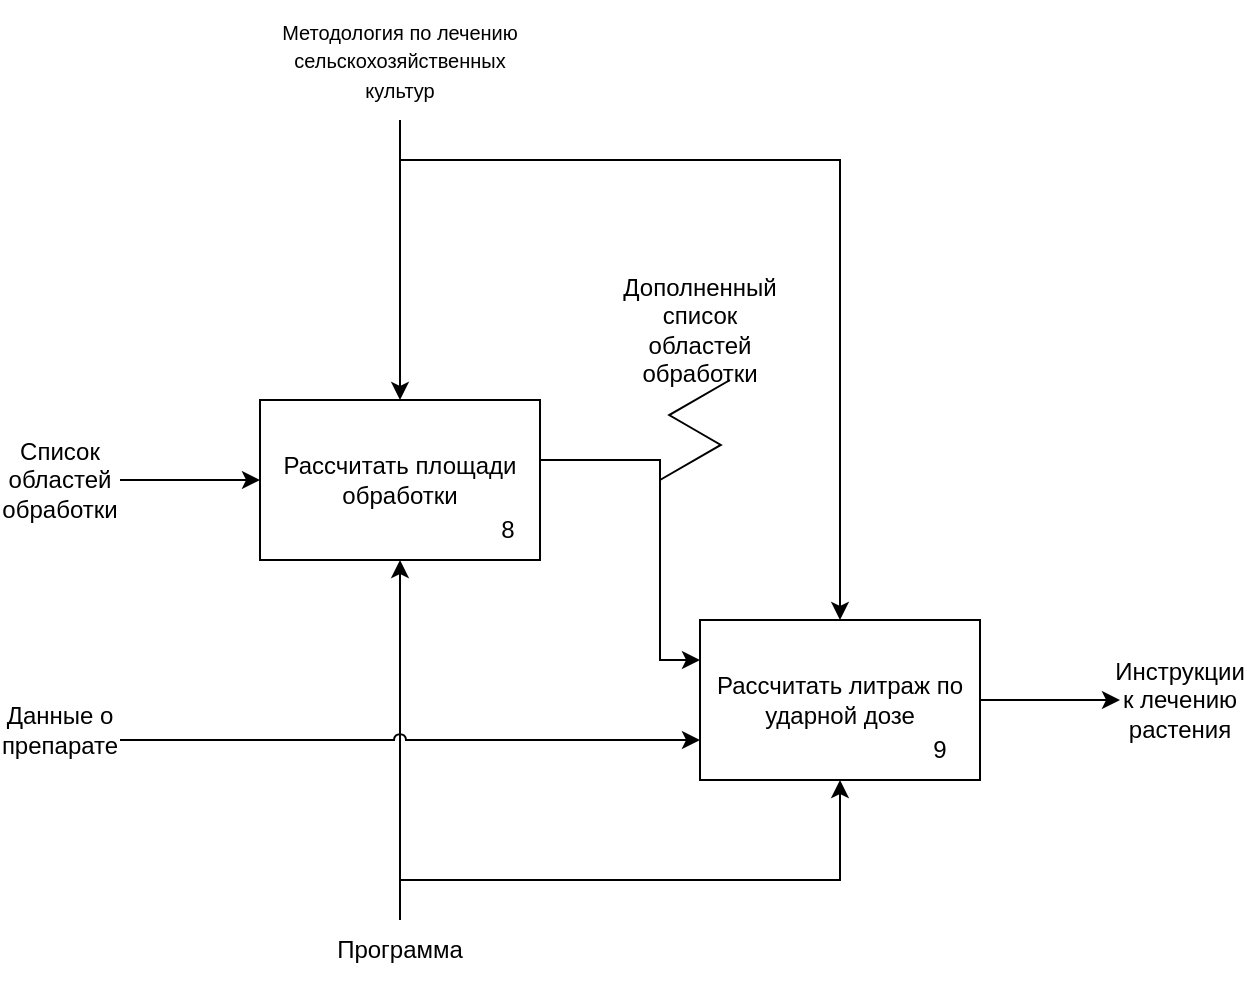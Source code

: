 <mxfile version="25.0.2">
  <diagram name="Страница — 1" id="oGmPVtbugTqvy4dVSNda">
    <mxGraphModel dx="682" dy="465" grid="1" gridSize="10" guides="1" tooltips="1" connect="1" arrows="1" fold="1" page="1" pageScale="1" pageWidth="827" pageHeight="1169" math="0" shadow="0">
      <root>
        <mxCell id="0" />
        <mxCell id="1" parent="0" />
        <mxCell id="bD1nHJxSQEPsHtlY3_ja-15" style="edgeStyle=orthogonalEdgeStyle;rounded=0;orthogonalLoop=1;jettySize=auto;html=1;" parent="1" source="bD1nHJxSQEPsHtlY3_ja-16" target="bD1nHJxSQEPsHtlY3_ja-26" edge="1">
          <mxGeometry relative="1" as="geometry">
            <Array as="points">
              <mxPoint x="360" y="480" />
              <mxPoint x="360" y="480" />
            </Array>
          </mxGeometry>
        </mxCell>
        <mxCell id="bD1nHJxSQEPsHtlY3_ja-34" style="edgeStyle=orthogonalEdgeStyle;rounded=0;orthogonalLoop=1;jettySize=auto;html=1;" parent="1" source="bD1nHJxSQEPsHtlY3_ja-16" target="bD1nHJxSQEPsHtlY3_ja-30" edge="1">
          <mxGeometry relative="1" as="geometry">
            <Array as="points">
              <mxPoint x="360" y="400" />
              <mxPoint x="580" y="400" />
            </Array>
          </mxGeometry>
        </mxCell>
        <mxCell id="bD1nHJxSQEPsHtlY3_ja-16" value="&lt;font style=&quot;font-size: 10px;&quot;&gt;Методология по лечению сельскохозяйственных культур&lt;/font&gt;" style="text;html=1;align=center;verticalAlign=middle;whiteSpace=wrap;rounded=0;" parent="1" vertex="1">
          <mxGeometry x="300" y="320" width="120" height="60" as="geometry" />
        </mxCell>
        <mxCell id="bD1nHJxSQEPsHtlY3_ja-17" style="edgeStyle=orthogonalEdgeStyle;rounded=0;orthogonalLoop=1;jettySize=auto;html=1;" parent="1" source="bD1nHJxSQEPsHtlY3_ja-18" target="bD1nHJxSQEPsHtlY3_ja-26" edge="1">
          <mxGeometry relative="1" as="geometry">
            <Array as="points">
              <mxPoint x="360" y="680" />
              <mxPoint x="360" y="680" />
            </Array>
          </mxGeometry>
        </mxCell>
        <mxCell id="bD1nHJxSQEPsHtlY3_ja-32" style="edgeStyle=orthogonalEdgeStyle;rounded=0;orthogonalLoop=1;jettySize=auto;html=1;" parent="1" source="bD1nHJxSQEPsHtlY3_ja-18" target="bD1nHJxSQEPsHtlY3_ja-30" edge="1">
          <mxGeometry relative="1" as="geometry">
            <Array as="points">
              <mxPoint x="360" y="760" />
              <mxPoint x="580" y="760" />
            </Array>
          </mxGeometry>
        </mxCell>
        <mxCell id="bD1nHJxSQEPsHtlY3_ja-18" value="Программа" style="text;html=1;align=center;verticalAlign=middle;whiteSpace=wrap;rounded=0;" parent="1" vertex="1">
          <mxGeometry x="330" y="780" width="60" height="30" as="geometry" />
        </mxCell>
        <mxCell id="bD1nHJxSQEPsHtlY3_ja-21" style="edgeStyle=orthogonalEdgeStyle;rounded=0;orthogonalLoop=1;jettySize=auto;html=1;jumpStyle=arc;" parent="1" source="bD1nHJxSQEPsHtlY3_ja-22" target="bD1nHJxSQEPsHtlY3_ja-30" edge="1">
          <mxGeometry relative="1" as="geometry">
            <Array as="points">
              <mxPoint x="460" y="690" />
              <mxPoint x="460" y="690" />
            </Array>
          </mxGeometry>
        </mxCell>
        <mxCell id="bD1nHJxSQEPsHtlY3_ja-22" value="Данные о препарате" style="text;html=1;align=center;verticalAlign=middle;whiteSpace=wrap;rounded=0;" parent="1" vertex="1">
          <mxGeometry x="160" y="660" width="60" height="50" as="geometry" />
        </mxCell>
        <mxCell id="bD1nHJxSQEPsHtlY3_ja-23" style="edgeStyle=orthogonalEdgeStyle;rounded=0;orthogonalLoop=1;jettySize=auto;html=1;" parent="1" source="bD1nHJxSQEPsHtlY3_ja-28" target="bD1nHJxSQEPsHtlY3_ja-26" edge="1">
          <mxGeometry relative="1" as="geometry">
            <mxPoint x="590" y="540" as="sourcePoint" />
            <Array as="points">
              <mxPoint x="240" y="560" />
              <mxPoint x="240" y="560" />
            </Array>
            <mxPoint x="240" y="560" as="targetPoint" />
          </mxGeometry>
        </mxCell>
        <mxCell id="bD1nHJxSQEPsHtlY3_ja-26" value="Рассчитать площади обработки" style="rounded=0;whiteSpace=wrap;html=1;" parent="1" vertex="1">
          <mxGeometry x="290" y="520" width="140" height="80" as="geometry" />
        </mxCell>
        <mxCell id="bD1nHJxSQEPsHtlY3_ja-27" value="8" style="text;html=1;align=center;verticalAlign=middle;whiteSpace=wrap;rounded=0;" parent="1" vertex="1">
          <mxGeometry x="384" y="570" width="60" height="30" as="geometry" />
        </mxCell>
        <mxCell id="bD1nHJxSQEPsHtlY3_ja-28" value="Список областей обработки" style="text;html=1;align=center;verticalAlign=middle;whiteSpace=wrap;rounded=0;" parent="1" vertex="1">
          <mxGeometry x="160" y="535" width="60" height="50" as="geometry" />
        </mxCell>
        <mxCell id="bD1nHJxSQEPsHtlY3_ja-30" value="Рассчитать литраж по ударной дозе" style="rounded=0;whiteSpace=wrap;html=1;" parent="1" vertex="1">
          <mxGeometry x="510" y="630" width="140" height="80" as="geometry" />
        </mxCell>
        <mxCell id="bD1nHJxSQEPsHtlY3_ja-31" value="9" style="text;html=1;align=center;verticalAlign=middle;whiteSpace=wrap;rounded=0;" parent="1" vertex="1">
          <mxGeometry x="600" y="680" width="60" height="30" as="geometry" />
        </mxCell>
        <mxCell id="bD1nHJxSQEPsHtlY3_ja-36" value="Дополненный список областей обработки" style="text;html=1;align=center;verticalAlign=middle;whiteSpace=wrap;rounded=0;" parent="1" vertex="1">
          <mxGeometry x="480" y="460" width="60" height="50" as="geometry" />
        </mxCell>
        <mxCell id="bD1nHJxSQEPsHtlY3_ja-37" style="edgeStyle=orthogonalEdgeStyle;rounded=0;orthogonalLoop=1;jettySize=auto;html=1;" parent="1" source="bD1nHJxSQEPsHtlY3_ja-26" target="bD1nHJxSQEPsHtlY3_ja-30" edge="1">
          <mxGeometry relative="1" as="geometry">
            <mxPoint x="490" y="510" as="sourcePoint" />
            <Array as="points">
              <mxPoint x="490" y="550" />
              <mxPoint x="490" y="650" />
            </Array>
          </mxGeometry>
        </mxCell>
        <mxCell id="bD1nHJxSQEPsHtlY3_ja-46" style="edgeStyle=orthogonalEdgeStyle;rounded=0;orthogonalLoop=1;jettySize=auto;html=1;" parent="1" source="bD1nHJxSQEPsHtlY3_ja-30" target="bD1nHJxSQEPsHtlY3_ja-45" edge="1">
          <mxGeometry relative="1" as="geometry">
            <mxPoint x="870" y="760" as="sourcePoint" />
          </mxGeometry>
        </mxCell>
        <mxCell id="bD1nHJxSQEPsHtlY3_ja-45" value="Инструкции к лечению растения" style="text;html=1;align=center;verticalAlign=middle;whiteSpace=wrap;rounded=0;" parent="1" vertex="1">
          <mxGeometry x="720" y="645" width="60" height="50" as="geometry" />
        </mxCell>
        <mxCell id="hKmSolXe9GzStjbV8JTt-1" value="" style="edgeStyle=isometricEdgeStyle;endArrow=none;html=1;rounded=0;entryX=0.75;entryY=1;entryDx=0;entryDy=0;" edge="1" parent="1" target="bD1nHJxSQEPsHtlY3_ja-36">
          <mxGeometry width="50" height="100" relative="1" as="geometry">
            <mxPoint x="490" y="560" as="sourcePoint" />
            <mxPoint x="518.84" y="535" as="targetPoint" />
            <Array as="points" />
          </mxGeometry>
        </mxCell>
      </root>
    </mxGraphModel>
  </diagram>
</mxfile>
